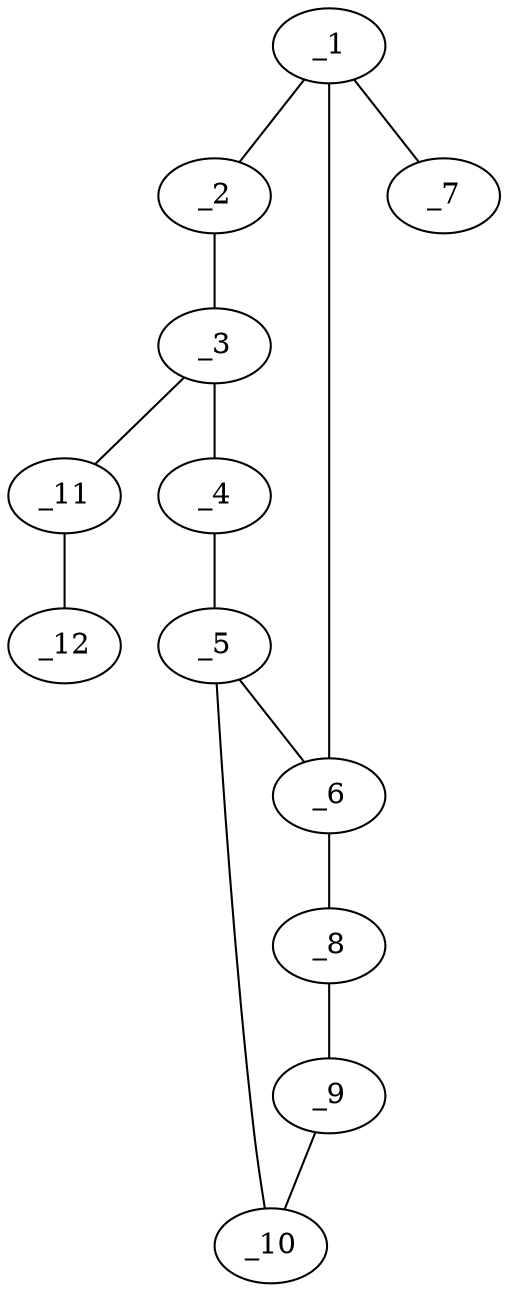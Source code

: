 graph molid629119 {
	_1	 [charge=0,
		chem=1,
		symbol="C  ",
		x="4.5981",
		y="0.5"];
	_2	 [charge=0,
		chem=4,
		symbol="N  ",
		x="3.732",
		y=0];
	_1 -- _2	 [valence=1];
	_6	 [charge=0,
		chem=1,
		symbol="C  ",
		x="5.4641",
		y=0];
	_1 -- _6	 [valence=2];
	_7	 [charge=0,
		chem=2,
		symbol="O  ",
		x="4.5981",
		y="1.5"];
	_1 -- _7	 [valence=1];
	_3	 [charge=0,
		chem=1,
		symbol="C  ",
		x="3.7321",
		y="-1"];
	_2 -- _3	 [valence=2];
	_4	 [charge=0,
		chem=4,
		symbol="N  ",
		x="4.5981",
		y="-1.5"];
	_3 -- _4	 [valence=1];
	_11	 [charge=0,
		chem=2,
		symbol="O  ",
		x="2.866",
		y="-1.5"];
	_3 -- _11	 [valence=1];
	_5	 [charge=0,
		chem=1,
		symbol="C  ",
		x="5.4641",
		y="-1"];
	_4 -- _5	 [valence=2];
	_5 -- _6	 [valence=1];
	_10	 [charge=0,
		chem=4,
		symbol="N  ",
		x="6.4152",
		y="-1.309"];
	_5 -- _10	 [valence=1];
	_8	 [charge=0,
		chem=4,
		symbol="N  ",
		x="6.4152",
		y="0.309"];
	_6 -- _8	 [valence=1];
	_9	 [charge=0,
		chem=1,
		symbol="C  ",
		x="7.0029",
		y="-0.5"];
	_8 -- _9	 [valence=2];
	_9 -- _10	 [valence=1];
	_12	 [charge=0,
		chem=1,
		symbol="C  ",
		x=2,
		y="-1"];
	_11 -- _12	 [valence=1];
}
